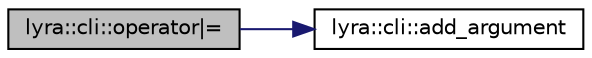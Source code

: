 digraph "lyra::cli::operator|="
{
 // INTERACTIVE_SVG=YES
 // LATEX_PDF_SIZE
  edge [fontname="Helvetica",fontsize="10",labelfontname="Helvetica",labelfontsize="10"];
  node [fontname="Helvetica",fontsize="10",shape=record];
  rankdir="LR";
  Node1 [label="lyra::cli::operator\|=",height=0.2,width=0.4,color="black", fillcolor="grey75", style="filled", fontcolor="black",tooltip=" "];
  Node1 -> Node2 [color="midnightblue",fontsize="10",style="solid",fontname="Helvetica"];
  Node2 [label="lyra::cli::add_argument",height=0.2,width=0.4,color="black", fillcolor="white", style="filled",URL="$classlyra_1_1cli.html#af08fe360cb60eb92c01e2df91bb3af7c",tooltip=" "];
}
